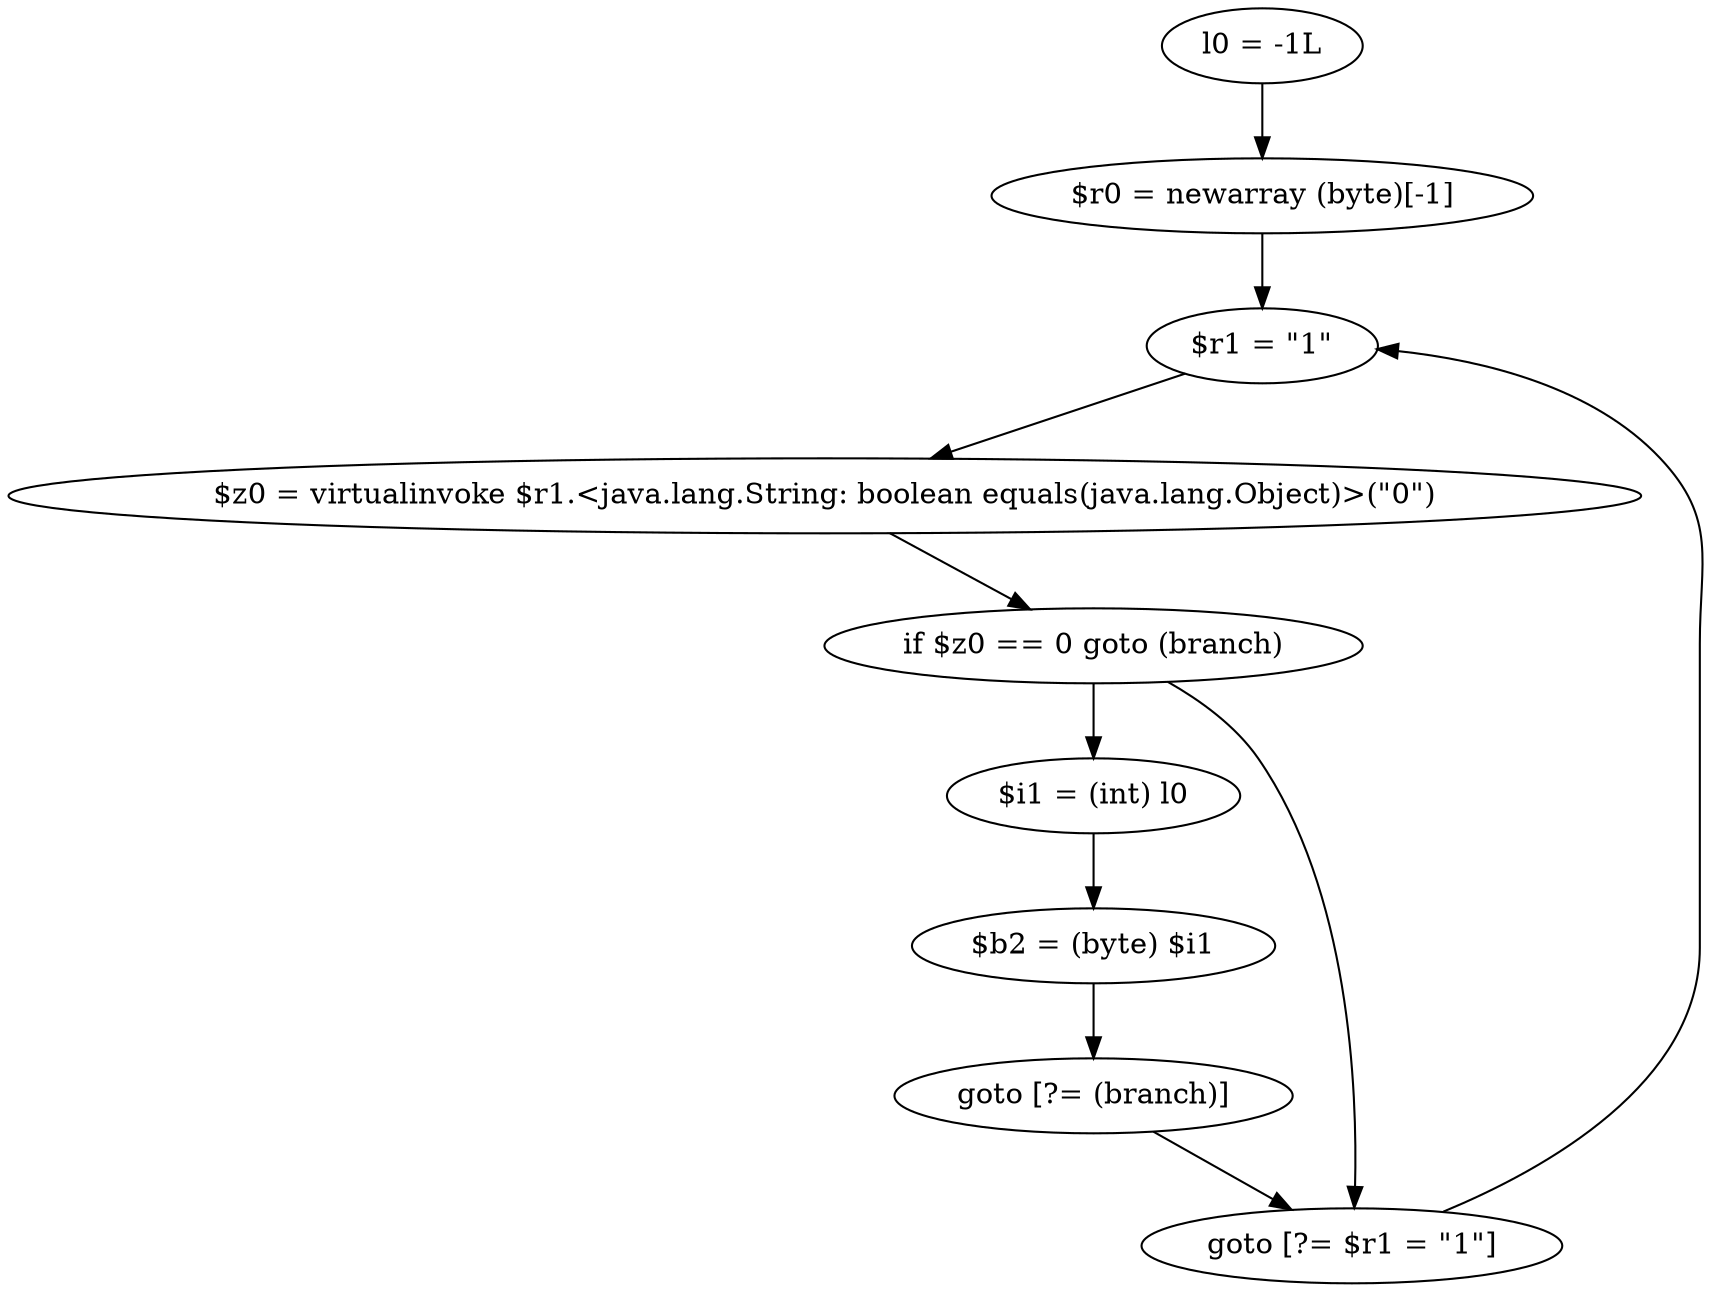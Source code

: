digraph "unitGraph" {
    "l0 = -1L"
    "$r0 = newarray (byte)[-1]"
    "$r1 = \"1\""
    "$z0 = virtualinvoke $r1.<java.lang.String: boolean equals(java.lang.Object)>(\"0\")"
    "if $z0 == 0 goto (branch)"
    "$i1 = (int) l0"
    "$b2 = (byte) $i1"
    "goto [?= (branch)]"
    "goto [?= $r1 = \"1\"]"
    "l0 = -1L"->"$r0 = newarray (byte)[-1]";
    "$r0 = newarray (byte)[-1]"->"$r1 = \"1\"";
    "$r1 = \"1\""->"$z0 = virtualinvoke $r1.<java.lang.String: boolean equals(java.lang.Object)>(\"0\")";
    "$z0 = virtualinvoke $r1.<java.lang.String: boolean equals(java.lang.Object)>(\"0\")"->"if $z0 == 0 goto (branch)";
    "if $z0 == 0 goto (branch)"->"$i1 = (int) l0";
    "if $z0 == 0 goto (branch)"->"goto [?= $r1 = \"1\"]";
    "$i1 = (int) l0"->"$b2 = (byte) $i1";
    "$b2 = (byte) $i1"->"goto [?= (branch)]";
    "goto [?= (branch)]"->"goto [?= $r1 = \"1\"]";
    "goto [?= $r1 = \"1\"]"->"$r1 = \"1\"";
}
